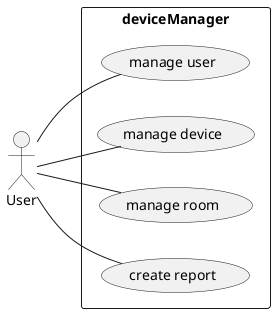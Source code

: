 
@startuml
left to right direction
skinparam packageStyle rectangle
actor User
rectangle deviceManager {
  User -- (manage user)
  User --  (manage device)
  User -- (manage room)
  User -- (create report)
}
@enduml

